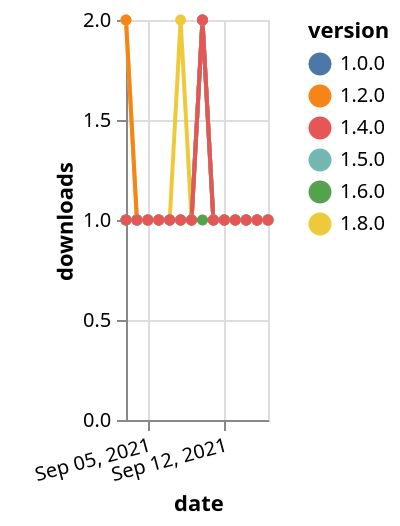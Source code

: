 {"$schema": "https://vega.github.io/schema/vega-lite/v5.json", "description": "A simple bar chart with embedded data.", "data": {"values": [{"date": "2021-09-03", "total": 165, "delta": 1, "version": "1.6.0"}, {"date": "2021-09-04", "total": 166, "delta": 1, "version": "1.6.0"}, {"date": "2021-09-05", "total": 167, "delta": 1, "version": "1.6.0"}, {"date": "2021-09-06", "total": 168, "delta": 1, "version": "1.6.0"}, {"date": "2021-09-07", "total": 169, "delta": 1, "version": "1.6.0"}, {"date": "2021-09-08", "total": 170, "delta": 1, "version": "1.6.0"}, {"date": "2021-09-09", "total": 171, "delta": 1, "version": "1.6.0"}, {"date": "2021-09-10", "total": 172, "delta": 1, "version": "1.6.0"}, {"date": "2021-09-11", "total": 173, "delta": 1, "version": "1.6.0"}, {"date": "2021-09-12", "total": 174, "delta": 1, "version": "1.6.0"}, {"date": "2021-09-13", "total": 175, "delta": 1, "version": "1.6.0"}, {"date": "2021-09-14", "total": 176, "delta": 1, "version": "1.6.0"}, {"date": "2021-09-15", "total": 177, "delta": 1, "version": "1.6.0"}, {"date": "2021-09-16", "total": 178, "delta": 1, "version": "1.6.0"}, {"date": "2021-09-03", "total": 116, "delta": 2, "version": "1.8.0"}, {"date": "2021-09-04", "total": 117, "delta": 1, "version": "1.8.0"}, {"date": "2021-09-05", "total": 118, "delta": 1, "version": "1.8.0"}, {"date": "2021-09-06", "total": 119, "delta": 1, "version": "1.8.0"}, {"date": "2021-09-07", "total": 120, "delta": 1, "version": "1.8.0"}, {"date": "2021-09-08", "total": 122, "delta": 2, "version": "1.8.0"}, {"date": "2021-09-09", "total": 123, "delta": 1, "version": "1.8.0"}, {"date": "2021-09-10", "total": 125, "delta": 2, "version": "1.8.0"}, {"date": "2021-09-11", "total": 126, "delta": 1, "version": "1.8.0"}, {"date": "2021-09-12", "total": 127, "delta": 1, "version": "1.8.0"}, {"date": "2021-09-13", "total": 128, "delta": 1, "version": "1.8.0"}, {"date": "2021-09-14", "total": 129, "delta": 1, "version": "1.8.0"}, {"date": "2021-09-15", "total": 130, "delta": 1, "version": "1.8.0"}, {"date": "2021-09-16", "total": 131, "delta": 1, "version": "1.8.0"}, {"date": "2021-09-03", "total": 178, "delta": 1, "version": "1.0.0"}, {"date": "2021-09-04", "total": 179, "delta": 1, "version": "1.0.0"}, {"date": "2021-09-05", "total": 180, "delta": 1, "version": "1.0.0"}, {"date": "2021-09-06", "total": 181, "delta": 1, "version": "1.0.0"}, {"date": "2021-09-07", "total": 182, "delta": 1, "version": "1.0.0"}, {"date": "2021-09-08", "total": 183, "delta": 1, "version": "1.0.0"}, {"date": "2021-09-09", "total": 184, "delta": 1, "version": "1.0.0"}, {"date": "2021-09-10", "total": 186, "delta": 2, "version": "1.0.0"}, {"date": "2021-09-11", "total": 187, "delta": 1, "version": "1.0.0"}, {"date": "2021-09-12", "total": 188, "delta": 1, "version": "1.0.0"}, {"date": "2021-09-13", "total": 189, "delta": 1, "version": "1.0.0"}, {"date": "2021-09-14", "total": 190, "delta": 1, "version": "1.0.0"}, {"date": "2021-09-15", "total": 191, "delta": 1, "version": "1.0.0"}, {"date": "2021-09-16", "total": 192, "delta": 1, "version": "1.0.0"}, {"date": "2021-09-03", "total": 170, "delta": 2, "version": "1.2.0"}, {"date": "2021-09-04", "total": 171, "delta": 1, "version": "1.2.0"}, {"date": "2021-09-05", "total": 172, "delta": 1, "version": "1.2.0"}, {"date": "2021-09-06", "total": 173, "delta": 1, "version": "1.2.0"}, {"date": "2021-09-07", "total": 174, "delta": 1, "version": "1.2.0"}, {"date": "2021-09-08", "total": 175, "delta": 1, "version": "1.2.0"}, {"date": "2021-09-09", "total": 176, "delta": 1, "version": "1.2.0"}, {"date": "2021-09-10", "total": 178, "delta": 2, "version": "1.2.0"}, {"date": "2021-09-11", "total": 179, "delta": 1, "version": "1.2.0"}, {"date": "2021-09-12", "total": 180, "delta": 1, "version": "1.2.0"}, {"date": "2021-09-13", "total": 181, "delta": 1, "version": "1.2.0"}, {"date": "2021-09-14", "total": 182, "delta": 1, "version": "1.2.0"}, {"date": "2021-09-15", "total": 183, "delta": 1, "version": "1.2.0"}, {"date": "2021-09-16", "total": 184, "delta": 1, "version": "1.2.0"}, {"date": "2021-09-03", "total": 138, "delta": 1, "version": "1.5.0"}, {"date": "2021-09-04", "total": 139, "delta": 1, "version": "1.5.0"}, {"date": "2021-09-05", "total": 140, "delta": 1, "version": "1.5.0"}, {"date": "2021-09-06", "total": 141, "delta": 1, "version": "1.5.0"}, {"date": "2021-09-07", "total": 142, "delta": 1, "version": "1.5.0"}, {"date": "2021-09-08", "total": 143, "delta": 1, "version": "1.5.0"}, {"date": "2021-09-09", "total": 144, "delta": 1, "version": "1.5.0"}, {"date": "2021-09-10", "total": 146, "delta": 2, "version": "1.5.0"}, {"date": "2021-09-11", "total": 147, "delta": 1, "version": "1.5.0"}, {"date": "2021-09-12", "total": 148, "delta": 1, "version": "1.5.0"}, {"date": "2021-09-13", "total": 149, "delta": 1, "version": "1.5.0"}, {"date": "2021-09-14", "total": 150, "delta": 1, "version": "1.5.0"}, {"date": "2021-09-15", "total": 151, "delta": 1, "version": "1.5.0"}, {"date": "2021-09-16", "total": 152, "delta": 1, "version": "1.5.0"}, {"date": "2021-09-03", "total": 147, "delta": 1, "version": "1.4.0"}, {"date": "2021-09-04", "total": 148, "delta": 1, "version": "1.4.0"}, {"date": "2021-09-05", "total": 149, "delta": 1, "version": "1.4.0"}, {"date": "2021-09-06", "total": 150, "delta": 1, "version": "1.4.0"}, {"date": "2021-09-07", "total": 151, "delta": 1, "version": "1.4.0"}, {"date": "2021-09-08", "total": 152, "delta": 1, "version": "1.4.0"}, {"date": "2021-09-09", "total": 153, "delta": 1, "version": "1.4.0"}, {"date": "2021-09-10", "total": 155, "delta": 2, "version": "1.4.0"}, {"date": "2021-09-11", "total": 156, "delta": 1, "version": "1.4.0"}, {"date": "2021-09-12", "total": 157, "delta": 1, "version": "1.4.0"}, {"date": "2021-09-13", "total": 158, "delta": 1, "version": "1.4.0"}, {"date": "2021-09-14", "total": 159, "delta": 1, "version": "1.4.0"}, {"date": "2021-09-15", "total": 160, "delta": 1, "version": "1.4.0"}, {"date": "2021-09-16", "total": 161, "delta": 1, "version": "1.4.0"}]}, "width": "container", "mark": {"type": "line", "point": {"filled": true}}, "encoding": {"x": {"field": "date", "type": "temporal", "timeUnit": "yearmonthdate", "title": "date", "axis": {"labelAngle": -15}}, "y": {"field": "delta", "type": "quantitative", "title": "downloads"}, "color": {"field": "version", "type": "nominal"}, "tooltip": {"field": "delta"}}}